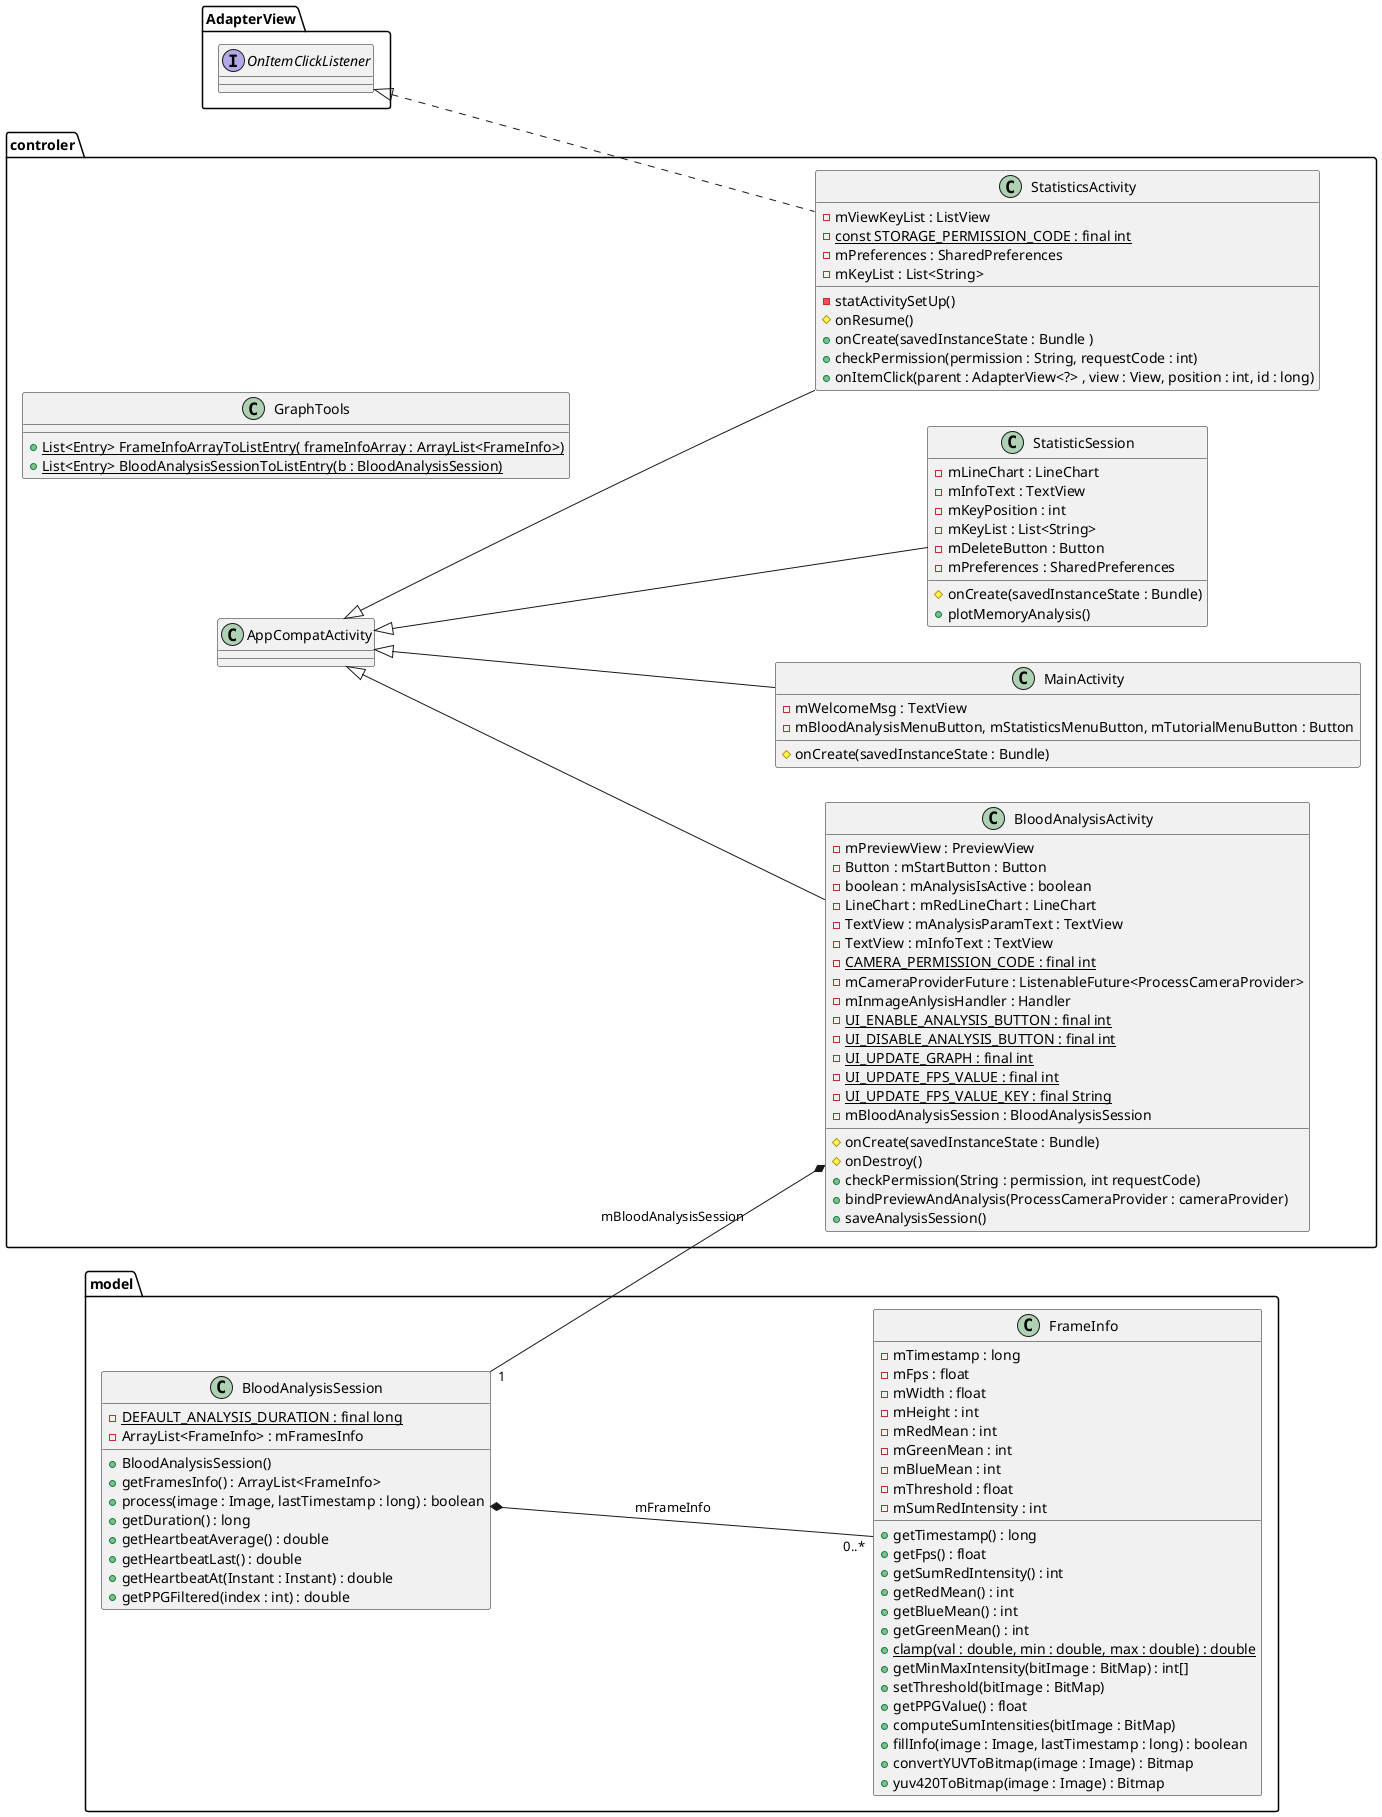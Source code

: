 @startuml
left to right direction

interface AdapterView.OnItemClickListener

package controler{
class GraphTools {
+ {static} List<Entry> FrameInfoArrayToListEntry( frameInfoArray : ArrayList<FrameInfo>)
+ {static} List<Entry> BloodAnalysisSessionToListEntry(b : BloodAnalysisSession)
}

class MainActivity extends AppCompatActivity{
- mWelcomeMsg : TextView
- mBloodAnalysisMenuButton, mStatisticsMenuButton, mTutorialMenuButton : Button
# onCreate(savedInstanceState : Bundle)
}

class StatisticsActivity extends AppCompatActivity implements AdapterView.OnItemClickListener{
- mViewKeyList : ListView
- {static}const STORAGE_PERMISSION_CODE : final int
- mPreferences : SharedPreferences
- mKeyList : List<String>

- statActivitySetUp()
# onResume()
+ onCreate(savedInstanceState : Bundle )
+ checkPermission(permission : String, requestCode : int)
+ onItemClick(parent : AdapterView<?> , view : View, position : int, id : long)
}

class StatisticSession extends AppCompatActivity{
- mLineChart : LineChart
- mInfoText : TextView
- mKeyPosition : int
- mKeyList : List<String>
- mDeleteButton : Button
- mPreferences : SharedPreferences

# onCreate(savedInstanceState : Bundle)
+ plotMemoryAnalysis()
}

class BloodAnalysisActivity extends AppCompatActivity{
- mPreviewView : PreviewView
- Button : mStartButton : Button
- boolean : mAnalysisIsActive : boolean
- LineChart : mRedLineChart : LineChart
- TextView : mAnalysisParamText : TextView
- TextView : mInfoText : TextView
- {static} CAMERA_PERMISSION_CODE : final int
- mCameraProviderFuture : ListenableFuture<ProcessCameraProvider>
- mInmageAnlysisHandler : Handler
- {static} UI_ENABLE_ANALYSIS_BUTTON : final int
- {static} UI_DISABLE_ANALYSIS_BUTTON : final int
- {static} UI_UPDATE_GRAPH : final int
- {static} UI_UPDATE_FPS_VALUE : final int
- {static} UI_UPDATE_FPS_VALUE_KEY : final String
- mBloodAnalysisSession : BloodAnalysisSession

# onCreate(savedInstanceState : Bundle)
# onDestroy()
+ checkPermission(String : permission, int requestCode)
+ bindPreviewAndAnalysis(ProcessCameraProvider : cameraProvider)
+ saveAnalysisSession()
}
}

package model{
class BloodAnalysisSession{
- {static} DEFAULT_ANALYSIS_DURATION : final long
- ArrayList<FrameInfo> : mFramesInfo
+ BloodAnalysisSession()
+ getFramesInfo() : ArrayList<FrameInfo>
+ process(image : Image, lastTimestamp : long) : boolean
+ getDuration() : long
+ getHeartbeatAverage() : double
+ getHeartbeatLast() : double
+ getHeartbeatAt(Instant : Instant) : double
+ getPPGFiltered(index : int) : double
}
BloodAnalysisSession *-- "0..*" FrameInfo : "mFrameInfo"
BloodAnalysisActivity *-up- "1" BloodAnalysisSession : mBloodAnalysisSession

class FrameInfo{
- mTimestamp : long
- mFps : float
- mWidth : float
- mHeight : int
- mRedMean : int
- mGreenMean : int
- mBlueMean : int
- mThreshold : float
- mSumRedIntensity : int

+ getTimestamp() : long
+ getFps() : float
+ getSumRedIntensity() : int
+ getRedMean() : int
+ getBlueMean() : int
+ getGreenMean() : int
+ {static} clamp(val : double, min : double, max : double) : double
+ getMinMaxIntensity(bitImage : BitMap) : int[]
+ setThreshold(bitImage : BitMap)
+ getPPGValue() : float
+ computeSumIntensities(bitImage : BitMap)
+ fillInfo(image : Image, lastTimestamp : long) : boolean
+ convertYUVToBitmap(image : Image) : Bitmap
+ yuv420ToBitmap(image : Image) : Bitmap
}
}
@enduml

